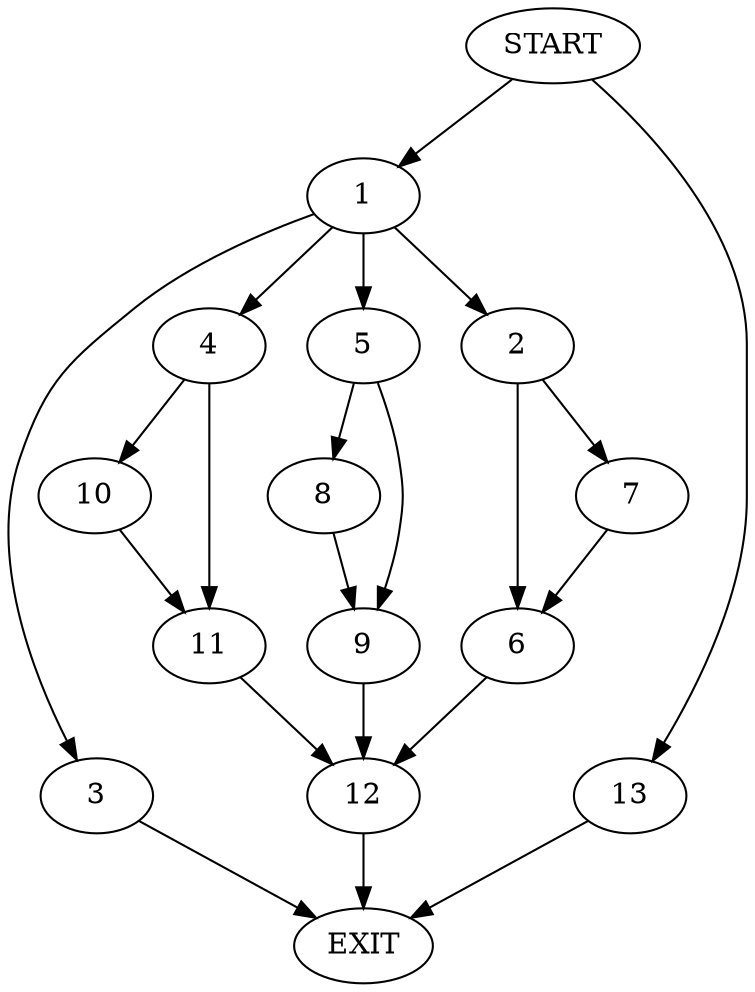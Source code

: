 digraph {
0 [label="START"]
14 [label="EXIT"]
0 -> 1
1 -> 2
1 -> 3
1 -> 4
1 -> 5
2 -> 6
2 -> 7
5 -> 8
5 -> 9
4 -> 10
4 -> 11
3 -> 14
7 -> 6
6 -> 12
12 -> 14
8 -> 9
9 -> 12
11 -> 12
10 -> 11
0 -> 13
13 -> 14
}
